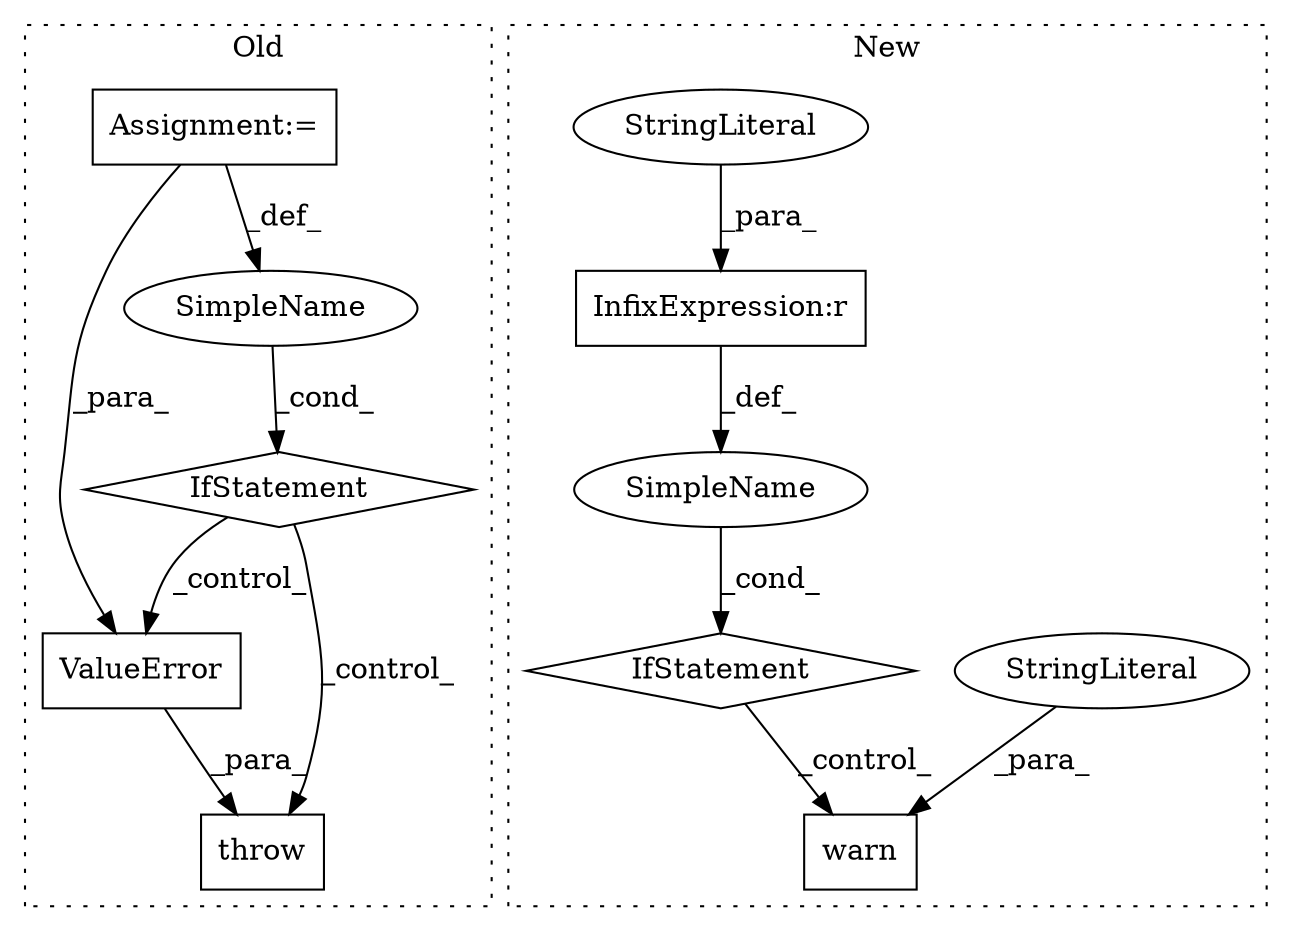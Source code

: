 digraph G {
subgraph cluster0 {
1 [label="ValueError" a="32" s="4644,4738" l="11,1" shape="box"];
3 [label="throw" a="53" s="4638" l="6" shape="box"];
4 [label="SimpleName" a="42" s="" l="" shape="ellipse"];
5 [label="IfStatement" a="25" s="4585,4628" l="8,2" shape="diamond"];
11 [label="Assignment:=" a="7" s="4531" l="6" shape="box"];
label = "Old";
style="dotted";
}
subgraph cluster1 {
2 [label="warn" a="32" s="4358,4552" l="5,1" shape="box"];
6 [label="IfStatement" a="25" s="4307,4339" l="4,2" shape="diamond"];
7 [label="SimpleName" a="42" s="" l="" shape="ellipse"];
8 [label="InfixExpression:r" a="27" s="4323" l="4" shape="box"];
9 [label="StringLiteral" a="45" s="4363" l="170" shape="ellipse"];
10 [label="StringLiteral" a="45" s="4327" l="12" shape="ellipse"];
label = "New";
style="dotted";
}
1 -> 3 [label="_para_"];
4 -> 5 [label="_cond_"];
5 -> 1 [label="_control_"];
5 -> 3 [label="_control_"];
6 -> 2 [label="_control_"];
7 -> 6 [label="_cond_"];
8 -> 7 [label="_def_"];
9 -> 2 [label="_para_"];
10 -> 8 [label="_para_"];
11 -> 4 [label="_def_"];
11 -> 1 [label="_para_"];
}